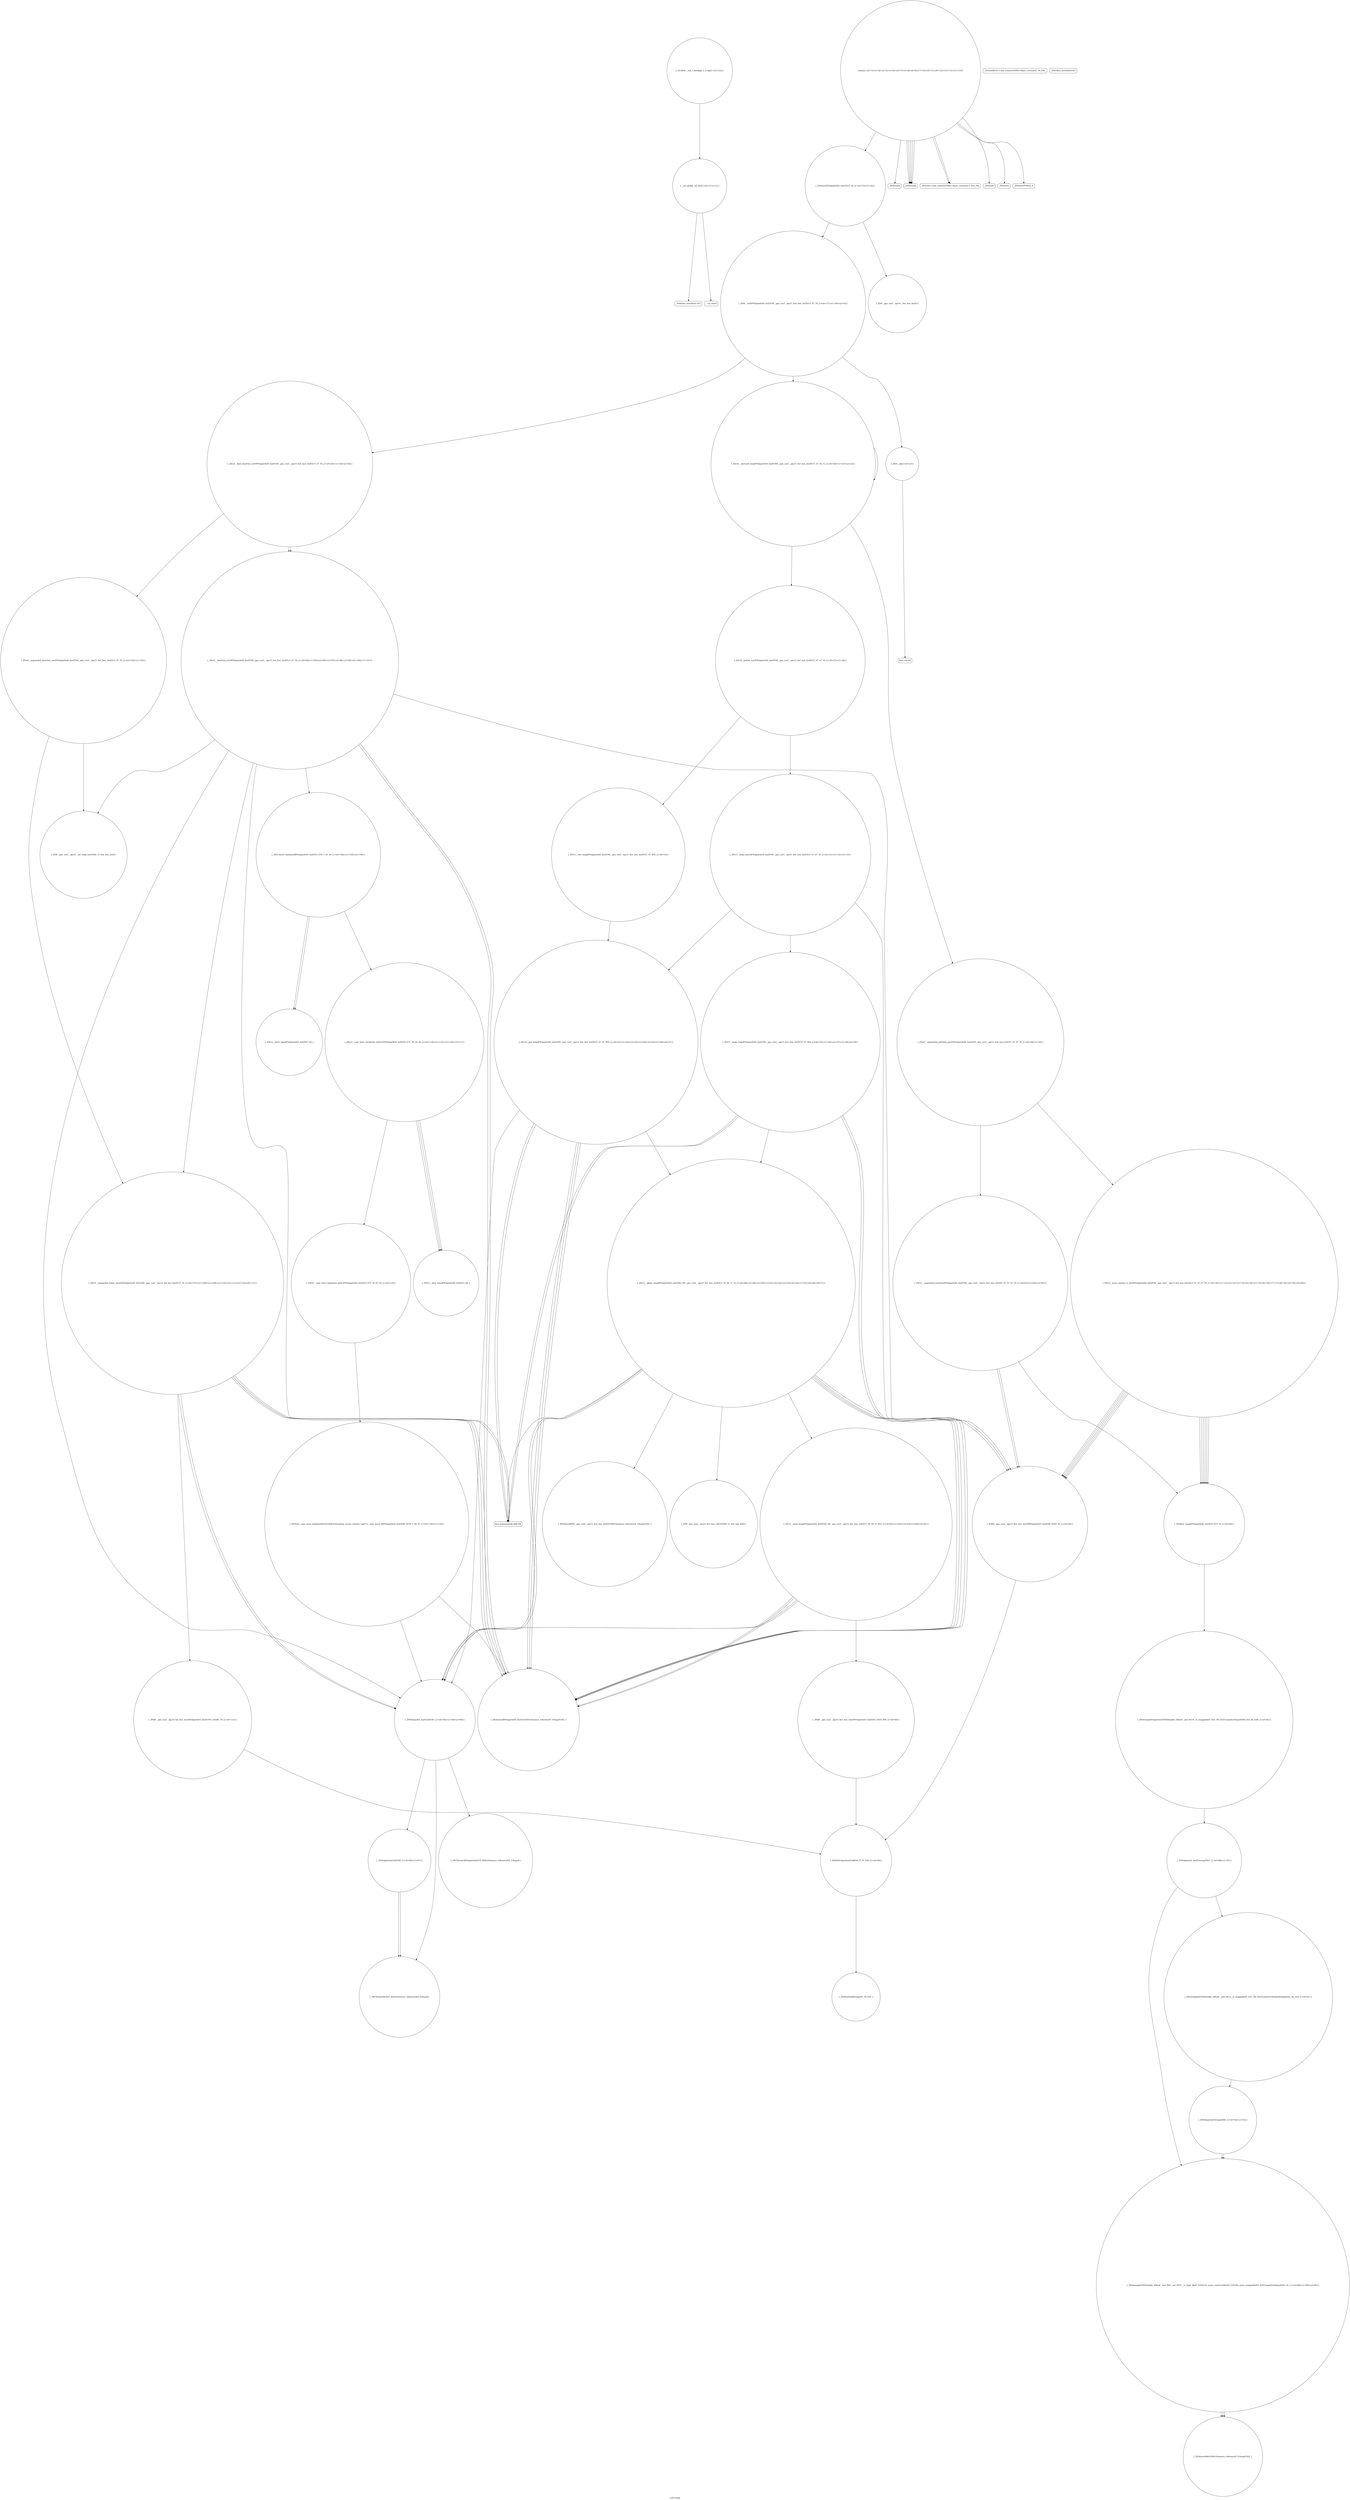 digraph "Call Graph" {
	label="Call Graph";

	Node0x559fd7d01a00 [shape=record,shape=circle,label="{__cxx_global_var_init|{<s0>1|<s1>2}}"];
	Node0x559fd7d01a00:s0 -> Node0x559fd7d01a80[color=black];
	Node0x559fd7d01a00:s1 -> Node0x559fd7e96c10[color=black];
	Node0x559fd7e98110 [shape=record,shape=circle,label="{_ZSt4moveIRxEONSt16remove_referenceIT_E4typeEOS2_}"];
	Node0x559fd7e96e10 [shape=record,shape=circle,label="{_ZSt4sortIPSt4pairIxS0_IxxEEEvT_S4_|{<s0>15|<s1>16}}"];
	Node0x559fd7e96e10:s0 -> Node0x559fd7e97190[color=black];
	Node0x559fd7e96e10:s1 -> Node0x559fd7e97110[color=black];
	Node0x559fd7e994b0 [shape=record,shape=circle,label="{_ZN9__gnu_cxx5__ops15__val_comp_iterENS0_15_Iter_less_iterE}"];
	Node0x559fd7e97190 [shape=record,shape=circle,label="{_ZN9__gnu_cxx5__ops16__iter_less_iterEv}"];
	Node0x559fd7e99830 [shape=record,shape=circle,label="{_GLOBAL__sub_I_flowlight_1_0.cpp|{<s0>122}}"];
	Node0x559fd7e99830:s0 -> Node0x559fd7d01a00[color=black];
	Node0x559fd7e97510 [shape=record,shape=circle,label="{_ZSt11__sort_heapIPSt4pairIxS0_IxxEEN9__gnu_cxx5__ops15_Iter_less_iterEEvT_S7_RT0_|{<s0>34}}"];
	Node0x559fd7e97510:s0 -> Node0x559fd7e97690[color=black];
	Node0x559fd7e97890 [shape=record,shape=circle,label="{_ZNSt4pairIxS_IxxEEaSEOS1_|{<s0>58|<s1>59|<s2>60}}"];
	Node0x559fd7e97890:s0 -> Node0x559fd7e97a90[color=black];
	Node0x559fd7e97890:s1 -> Node0x559fd7e97b10[color=black];
	Node0x559fd7e97890:s2 -> Node0x559fd7e97b90[color=black];
	Node0x559fd7e97c10 [shape=record,shape=circle,label="{_ZNK9__gnu_cxx5__ops14_Iter_less_valclIPSt4pairIxS3_IxxEES5_EEbT_RT0_|{<s0>68}}"];
	Node0x559fd7e97c10:s0 -> Node0x559fd7e97c90[color=black];
	Node0x559fd7e97f90 [shape=record,shape=circle,label="{_ZNSt4pairIxS_IxxEE4swapERS1_|{<s0>86|<s1>87}}"];
	Node0x559fd7e97f90:s0 -> Node0x559fd7e98010[color=black];
	Node0x559fd7e97f90:s1 -> Node0x559fd7e98090[color=black];
	Node0x559fd7e96c90 [shape=record,shape=circle,label="{main|{<s0>3|<s1>4|<s2>5|<s3>6|<s4>7|<s5>8|<s6>9|<s7>10|<s8>11|<s9>12|<s10>13|<s11>14}}"];
	Node0x559fd7e96c90:s0 -> Node0x559fd7e96d10[color=black];
	Node0x559fd7e96c90:s1 -> Node0x559fd7e96d90[color=black];
	Node0x559fd7e96c90:s2 -> Node0x559fd7e96d90[color=black];
	Node0x559fd7e96c90:s3 -> Node0x559fd7e96d90[color=black];
	Node0x559fd7e96c90:s4 -> Node0x559fd7e96d90[color=black];
	Node0x559fd7e96c90:s5 -> Node0x559fd7e96d90[color=black];
	Node0x559fd7e96c90:s6 -> Node0x559fd7e96e10[color=black];
	Node0x559fd7e96c90:s7 -> Node0x559fd7e96e90[color=black];
	Node0x559fd7e96c90:s8 -> Node0x559fd7e96f10[color=black];
	Node0x559fd7e96c90:s9 -> Node0x559fd7e96e90[color=black];
	Node0x559fd7e96c90:s10 -> Node0x559fd7e96f90[color=black];
	Node0x559fd7e96c90:s11 -> Node0x559fd7e97010[color=black];
	Node0x559fd7e99330 [shape=record,shape=circle,label="{_ZSt26__unguarded_insertion_sortIPSt4pairIxS0_IxxEEN9__gnu_cxx5__ops15_Iter_less_iterEEvT_S7_T0_|{<s0>102|<s1>103}}"];
	Node0x559fd7e99330:s0 -> Node0x559fd7e994b0[color=black];
	Node0x559fd7e99330:s1 -> Node0x559fd7e99430[color=black];
	Node0x559fd7e97010 [shape=record,shape=Mrecord,label="{_ZNSolsEPFRSoS_E}"];
	Node0x559fd7e996b0 [shape=record,shape=circle,label="{_ZSt12__niter_baseIPSt4pairIxS0_IxxEEET_S4_}"];
	Node0x559fd7e97390 [shape=record,shape=circle,label="{_ZSt14__partial_sortIPSt4pairIxS0_IxxEEN9__gnu_cxx5__ops15_Iter_less_iterEEvT_S7_S7_T0_|{<s0>27|<s1>28}}"];
	Node0x559fd7e97390:s0 -> Node0x559fd7e97490[color=black];
	Node0x559fd7e97390:s1 -> Node0x559fd7e97510[color=black];
	Node0x559fd7e97710 [shape=record,shape=circle,label="{_ZSt4moveIRSt4pairIxS0_IxxEEEONSt16remove_referenceIT_E4typeEOS5_}"];
	Node0x559fd7e97a90 [shape=record,shape=circle,label="{_ZSt7forwardIxEOT_RNSt16remove_referenceIS0_E4typeE}"];
	Node0x559fd7e97e10 [shape=record,shape=circle,label="{_ZSt21__unguarded_partitionIPSt4pairIxS0_IxxEEN9__gnu_cxx5__ops15_Iter_less_iterEET_S7_S7_S7_T0_|{<s0>81|<s1>82|<s2>83}}"];
	Node0x559fd7e97e10:s0 -> Node0x559fd7e97610[color=black];
	Node0x559fd7e97e10:s1 -> Node0x559fd7e97610[color=black];
	Node0x559fd7e97e10:s2 -> Node0x559fd7e97e90[color=black];
	Node0x559fd7d01a80 [shape=record,shape=Mrecord,label="{_ZNSt8ios_base4InitC1Ev}"];
	Node0x559fd7e98190 [shape=record,shape=circle,label="{_ZNSt4pairIxxE4swapERS0_|{<s0>92|<s1>93}}"];
	Node0x559fd7e98190:s0 -> Node0x559fd7e98010[color=black];
	Node0x559fd7e98190:s1 -> Node0x559fd7e98010[color=black];
	Node0x559fd7e96e90 [shape=record,shape=Mrecord,label="{_ZStlsISt11char_traitsIcEERSt13basic_ostreamIcT_ES5_PKc}"];
	Node0x559fd7e99530 [shape=record,shape=circle,label="{_ZSt23__copy_move_backward_a2ILb1EPSt4pairIxS0_IxxEES3_ET1_T0_S5_S4_|{<s0>114|<s1>115|<s2>116|<s3>117}}"];
	Node0x559fd7e99530:s0 -> Node0x559fd7e996b0[color=black];
	Node0x559fd7e99530:s1 -> Node0x559fd7e996b0[color=black];
	Node0x559fd7e99530:s2 -> Node0x559fd7e996b0[color=black];
	Node0x559fd7e99530:s3 -> Node0x559fd7e99630[color=black];
	Node0x559fd7e97210 [shape=record,shape=circle,label="{_ZSt16__introsort_loopIPSt4pairIxS0_IxxEElN9__gnu_cxx5__ops15_Iter_less_iterEEvT_S7_T0_T1_|{<s0>20|<s1>21|<s2>22}}"];
	Node0x559fd7e97210:s0 -> Node0x559fd7e97390[color=black];
	Node0x559fd7e97210:s1 -> Node0x559fd7e97410[color=black];
	Node0x559fd7e97210:s2 -> Node0x559fd7e97210[color=black];
	Node0x559fd7e97590 [shape=record,shape=circle,label="{_ZSt11__make_heapIPSt4pairIxS0_IxxEEN9__gnu_cxx5__ops15_Iter_less_iterEEvT_S7_RT0_|{<s0>35|<s1>36|<s2>37|<s3>38|<s4>39}}"];
	Node0x559fd7e97590:s0 -> Node0x559fd7e97710[color=black];
	Node0x559fd7e97590:s1 -> Node0x559fd7e97790[color=black];
	Node0x559fd7e97590:s2 -> Node0x559fd7e97710[color=black];
	Node0x559fd7e97590:s3 -> Node0x559fd7e97790[color=black];
	Node0x559fd7e97590:s4 -> Node0x559fd7e97810[color=black];
	Node0x559fd7e97910 [shape=record,shape=circle,label="{_ZSt4moveIRN9__gnu_cxx5__ops15_Iter_less_iterEEONSt16remove_referenceIT_E4typeEOS5_}"];
	Node0x559fd7e97c90 [shape=record,shape=circle,label="{_ZStltIxSt4pairIxxEEbRKS0_IT_T0_ES6_|{<s0>69}}"];
	Node0x559fd7e97c90:s0 -> Node0x559fd7e97d10[color=black];
	Node0x559fd7e98010 [shape=record,shape=circle,label="{_ZSt4swapIxENSt9enable_ifIXsr6__and_ISt6__not_ISt15__is_tuple_likeIT_EESt21is_move_constructibleIS3_ESt18is_move_assignableIS3_EEE5valueEvE4typeERS3_SC_|{<s0>88|<s1>89|<s2>90}}"];
	Node0x559fd7e98010:s0 -> Node0x559fd7e98110[color=black];
	Node0x559fd7e98010:s1 -> Node0x559fd7e98110[color=black];
	Node0x559fd7e98010:s2 -> Node0x559fd7e98110[color=black];
	Node0x559fd7e96d10 [shape=record,shape=Mrecord,label="{_ZNSirsERi}"];
	Node0x559fd7e993b0 [shape=record,shape=circle,label="{_ZSt13move_backwardIPSt4pairIxS0_IxxEES3_ET0_T_S5_S4_|{<s0>104|<s1>105|<s2>106}}"];
	Node0x559fd7e993b0:s0 -> Node0x559fd7e995b0[color=black];
	Node0x559fd7e993b0:s1 -> Node0x559fd7e995b0[color=black];
	Node0x559fd7e993b0:s2 -> Node0x559fd7e99530[color=black];
	Node0x559fd7e97090 [shape=record,shape=Mrecord,label="{_ZSt4endlIcSt11char_traitsIcEERSt13basic_ostreamIT_T0_ES6_}"];
	Node0x559fd7e99730 [shape=record,shape=circle,label="{_ZNSt20__copy_move_backwardILb1ELb0ESt26random_access_iterator_tagE13__copy_move_bIPSt4pairIxS3_IxxEES6_EET0_T_S8_S7_|{<s0>119|<s1>120}}"];
	Node0x559fd7e99730:s0 -> Node0x559fd7e97710[color=black];
	Node0x559fd7e99730:s1 -> Node0x559fd7e97890[color=black];
	Node0x559fd7e97410 [shape=record,shape=circle,label="{_ZSt27__unguarded_partition_pivotIPSt4pairIxS0_IxxEEN9__gnu_cxx5__ops15_Iter_less_iterEET_S7_S7_T0_|{<s0>29|<s1>30}}"];
	Node0x559fd7e97410:s0 -> Node0x559fd7e97d90[color=black];
	Node0x559fd7e97410:s1 -> Node0x559fd7e97e10[color=black];
	Node0x559fd7e97790 [shape=record,shape=Mrecord,label="{llvm.memcpy.p0i8.p0i8.i64}"];
	Node0x559fd7e97b10 [shape=record,shape=circle,label="{_ZSt7forwardISt4pairIxxEEOT_RNSt16remove_referenceIS2_E4typeE}"];
	Node0x559fd7e97e90 [shape=record,shape=circle,label="{_ZSt9iter_swapIPSt4pairIxS0_IxxEES3_EvT_T0_|{<s0>84}}"];
	Node0x559fd7e97e90:s0 -> Node0x559fd7e97f10[color=black];
	Node0x559fd7e96b90 [shape=record,shape=Mrecord,label="{_ZNSt8ios_base4InitD1Ev}"];
	Node0x559fd7e98210 [shape=record,shape=Mrecord,label="{llvm.ctlz.i64}"];
	Node0x559fd7e96f10 [shape=record,shape=Mrecord,label="{_ZNSolsEi}"];
	Node0x559fd7e995b0 [shape=record,shape=circle,label="{_ZSt12__miter_baseIPSt4pairIxS0_IxxEEET_S4_}"];
	Node0x559fd7e97290 [shape=record,shape=circle,label="{_ZSt4__lgl|{<s0>23}}"];
	Node0x559fd7e97290:s0 -> Node0x559fd7e98210[color=black];
	Node0x559fd7e97610 [shape=record,shape=circle,label="{_ZNK9__gnu_cxx5__ops15_Iter_less_iterclIPSt4pairIxS3_IxxEES6_EEbT_T0_|{<s0>40}}"];
	Node0x559fd7e97610:s0 -> Node0x559fd7e97c90[color=black];
	Node0x559fd7e97990 [shape=record,shape=circle,label="{_ZN9__gnu_cxx5__ops14_Iter_less_valC2ENS0_15_Iter_less_iterE}"];
	Node0x559fd7e97d10 [shape=record,shape=circle,label="{_ZStltIxxEbRKSt4pairIT_T0_ES5_}"];
	Node0x559fd7e98090 [shape=record,shape=circle,label="{_ZSt4swapIxxENSt9enable_ifIXsr6__and_ISt14__is_swappableIT_ES1_IT0_EEE5valueEvE4typeERSt4pairIS2_S4_ESA_|{<s0>91}}"];
	Node0x559fd7e98090:s0 -> Node0x559fd7e98190[color=black];
	Node0x559fd7e96d90 [shape=record,shape=Mrecord,label="{_ZNSirsERx}"];
	Node0x559fd7e99430 [shape=record,shape=circle,label="{_ZSt25__unguarded_linear_insertIPSt4pairIxS0_IxxEEN9__gnu_cxx5__ops14_Val_less_iterEEvT_T0_|{<s0>107|<s1>108|<s2>109|<s3>110|<s4>111|<s5>112|<s6>113}}"];
	Node0x559fd7e99430:s0 -> Node0x559fd7e97710[color=black];
	Node0x559fd7e99430:s1 -> Node0x559fd7e97790[color=black];
	Node0x559fd7e99430:s2 -> Node0x559fd7e997b0[color=black];
	Node0x559fd7e99430:s3 -> Node0x559fd7e97710[color=black];
	Node0x559fd7e99430:s4 -> Node0x559fd7e97890[color=black];
	Node0x559fd7e99430:s5 -> Node0x559fd7e97710[color=black];
	Node0x559fd7e99430:s6 -> Node0x559fd7e97890[color=black];
	Node0x559fd7e97110 [shape=record,shape=circle,label="{_ZSt6__sortIPSt4pairIxS0_IxxEEN9__gnu_cxx5__ops15_Iter_less_iterEEvT_S7_T0_|{<s0>17|<s1>18|<s2>19}}"];
	Node0x559fd7e97110:s0 -> Node0x559fd7e97290[color=black];
	Node0x559fd7e97110:s1 -> Node0x559fd7e97210[color=black];
	Node0x559fd7e97110:s2 -> Node0x559fd7e97310[color=black];
	Node0x559fd7e997b0 [shape=record,shape=circle,label="{_ZNK9__gnu_cxx5__ops14_Val_less_iterclISt4pairIxS3_IxxEEPS5_EEbRT_T0_|{<s0>121}}"];
	Node0x559fd7e997b0:s0 -> Node0x559fd7e97c90[color=black];
	Node0x559fd7e97490 [shape=record,shape=circle,label="{_ZSt13__heap_selectIPSt4pairIxS0_IxxEEN9__gnu_cxx5__ops15_Iter_less_iterEEvT_S7_S7_T0_|{<s0>31|<s1>32|<s2>33}}"];
	Node0x559fd7e97490:s0 -> Node0x559fd7e97590[color=black];
	Node0x559fd7e97490:s1 -> Node0x559fd7e97610[color=black];
	Node0x559fd7e97490:s2 -> Node0x559fd7e97690[color=black];
	Node0x559fd7e97810 [shape=record,shape=circle,label="{_ZSt13__adjust_heapIPSt4pairIxS0_IxxEElS2_N9__gnu_cxx5__ops15_Iter_less_iterEEvT_T0_S8_T1_T2_|{<s0>48|<s1>49|<s2>50|<s3>51|<s4>52|<s5>53|<s6>54|<s7>55|<s8>56|<s9>57}}"];
	Node0x559fd7e97810:s0 -> Node0x559fd7e97610[color=black];
	Node0x559fd7e97810:s1 -> Node0x559fd7e97710[color=black];
	Node0x559fd7e97810:s2 -> Node0x559fd7e97890[color=black];
	Node0x559fd7e97810:s3 -> Node0x559fd7e97710[color=black];
	Node0x559fd7e97810:s4 -> Node0x559fd7e97890[color=black];
	Node0x559fd7e97810:s5 -> Node0x559fd7e97910[color=black];
	Node0x559fd7e97810:s6 -> Node0x559fd7e97990[color=black];
	Node0x559fd7e97810:s7 -> Node0x559fd7e97710[color=black];
	Node0x559fd7e97810:s8 -> Node0x559fd7e97790[color=black];
	Node0x559fd7e97810:s9 -> Node0x559fd7e97a10[color=black];
	Node0x559fd7e97b90 [shape=record,shape=circle,label="{_ZNSt4pairIxxEaSEOS0_|{<s0>66|<s1>67}}"];
	Node0x559fd7e97b90:s0 -> Node0x559fd7e97a90[color=black];
	Node0x559fd7e97b90:s1 -> Node0x559fd7e97a90[color=black];
	Node0x559fd7e97f10 [shape=record,shape=circle,label="{_ZSt4swapIxSt4pairIxxEENSt9enable_ifIXsr6__and_ISt14__is_swappableIT_ES3_IT0_EEE5valueEvE4typeERS0_IS4_S6_ESB_|{<s0>85}}"];
	Node0x559fd7e97f10:s0 -> Node0x559fd7e97f90[color=black];
	Node0x559fd7e96c10 [shape=record,shape=Mrecord,label="{__cxa_atexit}"];
	Node0x559fd7e992b0 [shape=record,shape=circle,label="{_ZSt16__insertion_sortIPSt4pairIxS0_IxxEEN9__gnu_cxx5__ops15_Iter_less_iterEEvT_S7_T0_|{<s0>94|<s1>95|<s2>96|<s3>97|<s4>98|<s5>99|<s6>100|<s7>101}}"];
	Node0x559fd7e992b0:s0 -> Node0x559fd7e97610[color=black];
	Node0x559fd7e992b0:s1 -> Node0x559fd7e97710[color=black];
	Node0x559fd7e992b0:s2 -> Node0x559fd7e97790[color=black];
	Node0x559fd7e992b0:s3 -> Node0x559fd7e993b0[color=black];
	Node0x559fd7e992b0:s4 -> Node0x559fd7e97710[color=black];
	Node0x559fd7e992b0:s5 -> Node0x559fd7e97890[color=black];
	Node0x559fd7e992b0:s6 -> Node0x559fd7e994b0[color=black];
	Node0x559fd7e992b0:s7 -> Node0x559fd7e99430[color=black];
	Node0x559fd7e96f90 [shape=record,shape=Mrecord,label="{_ZNSolsEx}"];
	Node0x559fd7e99630 [shape=record,shape=circle,label="{_ZSt22__copy_move_backward_aILb1EPSt4pairIxS0_IxxEES3_ET1_T0_S5_S4_|{<s0>118}}"];
	Node0x559fd7e99630:s0 -> Node0x559fd7e99730[color=black];
	Node0x559fd7e97310 [shape=record,shape=circle,label="{_ZSt22__final_insertion_sortIPSt4pairIxS0_IxxEEN9__gnu_cxx5__ops15_Iter_less_iterEEvT_S7_T0_|{<s0>24|<s1>25|<s2>26}}"];
	Node0x559fd7e97310:s0 -> Node0x559fd7e992b0[color=black];
	Node0x559fd7e97310:s1 -> Node0x559fd7e99330[color=black];
	Node0x559fd7e97310:s2 -> Node0x559fd7e992b0[color=black];
	Node0x559fd7e97690 [shape=record,shape=circle,label="{_ZSt10__pop_heapIPSt4pairIxS0_IxxEEN9__gnu_cxx5__ops15_Iter_less_iterEEvT_S7_S7_RT0_|{<s0>41|<s1>42|<s2>43|<s3>44|<s4>45|<s5>46|<s6>47}}"];
	Node0x559fd7e97690:s0 -> Node0x559fd7e97710[color=black];
	Node0x559fd7e97690:s1 -> Node0x559fd7e97790[color=black];
	Node0x559fd7e97690:s2 -> Node0x559fd7e97710[color=black];
	Node0x559fd7e97690:s3 -> Node0x559fd7e97890[color=black];
	Node0x559fd7e97690:s4 -> Node0x559fd7e97710[color=black];
	Node0x559fd7e97690:s5 -> Node0x559fd7e97790[color=black];
	Node0x559fd7e97690:s6 -> Node0x559fd7e97810[color=black];
	Node0x559fd7e97a10 [shape=record,shape=circle,label="{_ZSt11__push_heapIPSt4pairIxS0_IxxEElS2_N9__gnu_cxx5__ops14_Iter_less_valEEvT_T0_S8_T1_RT2_|{<s0>61|<s1>62|<s2>63|<s3>64|<s4>65}}"];
	Node0x559fd7e97a10:s0 -> Node0x559fd7e97c10[color=black];
	Node0x559fd7e97a10:s1 -> Node0x559fd7e97710[color=black];
	Node0x559fd7e97a10:s2 -> Node0x559fd7e97890[color=black];
	Node0x559fd7e97a10:s3 -> Node0x559fd7e97710[color=black];
	Node0x559fd7e97a10:s4 -> Node0x559fd7e97890[color=black];
	Node0x559fd7e97d90 [shape=record,shape=circle,label="{_ZSt22__move_median_to_firstIPSt4pairIxS0_IxxEEN9__gnu_cxx5__ops15_Iter_less_iterEEvT_S7_S7_S7_T0_|{<s0>70|<s1>71|<s2>72|<s3>73|<s4>74|<s5>75|<s6>76|<s7>77|<s8>78|<s9>79|<s10>80}}"];
	Node0x559fd7e97d90:s0 -> Node0x559fd7e97610[color=black];
	Node0x559fd7e97d90:s1 -> Node0x559fd7e97610[color=black];
	Node0x559fd7e97d90:s2 -> Node0x559fd7e97e90[color=black];
	Node0x559fd7e97d90:s3 -> Node0x559fd7e97610[color=black];
	Node0x559fd7e97d90:s4 -> Node0x559fd7e97e90[color=black];
	Node0x559fd7e97d90:s5 -> Node0x559fd7e97e90[color=black];
	Node0x559fd7e97d90:s6 -> Node0x559fd7e97610[color=black];
	Node0x559fd7e97d90:s7 -> Node0x559fd7e97e90[color=black];
	Node0x559fd7e97d90:s8 -> Node0x559fd7e97610[color=black];
	Node0x559fd7e97d90:s9 -> Node0x559fd7e97e90[color=black];
	Node0x559fd7e97d90:s10 -> Node0x559fd7e97e90[color=black];
}
